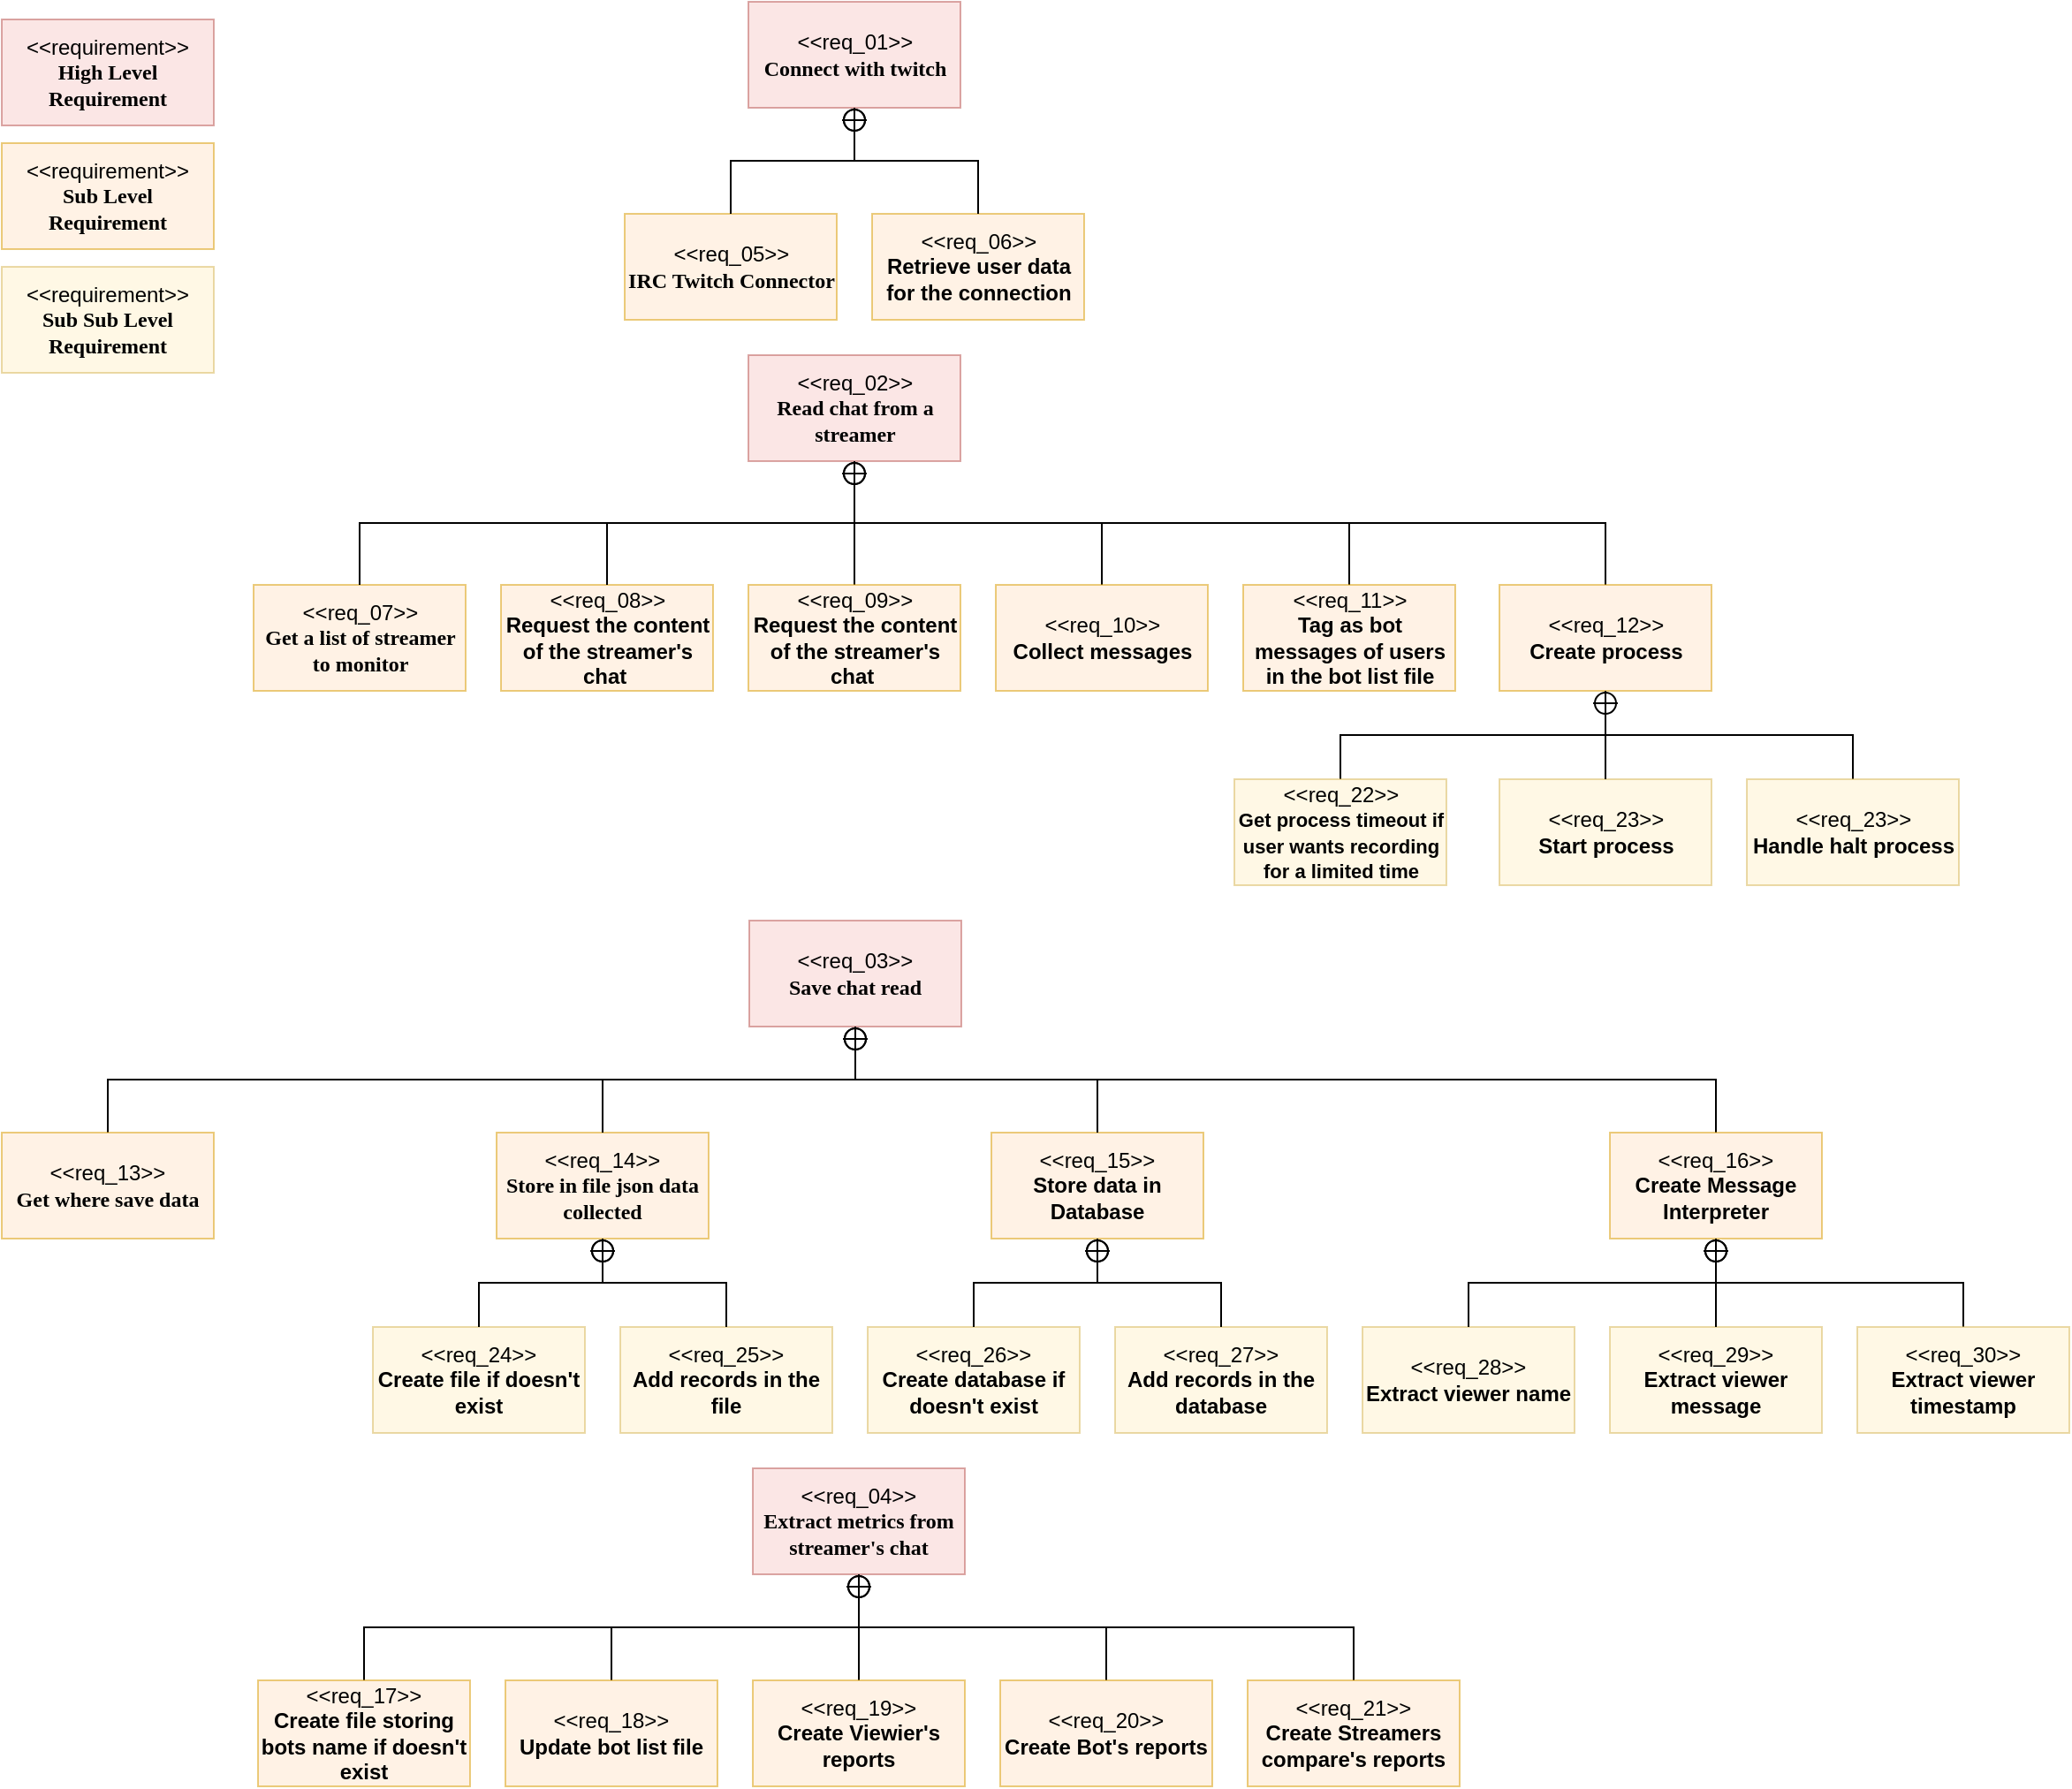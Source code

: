 <mxfile version="19.0.3" type="device"><diagram id="wFE0QG_FPsp0jaGvCLVb" name="Requirements"><mxGraphModel dx="1574" dy="1236" grid="1" gridSize="10" guides="1" tooltips="1" connect="1" arrows="1" fold="1" page="1" pageScale="1" pageWidth="850" pageHeight="1100" math="0" shadow="0"><root><mxCell id="0"/><mxCell id="1" parent="0"/><mxCell id="d947_kr-3ymIwq5J5AtG-13" value="&amp;lt;&amp;lt;req_01&amp;gt;&amp;gt;&lt;br&gt;&lt;span style=&quot;font-family: &amp;quot;Permanent Marker&amp;quot;; font-weight: 700;&quot;&gt;Connect with twitch&lt;/span&gt;" style="shape=rect;html=1;whiteSpace=wrap;align=center;opacity=50;fillColor=#f8cecc;strokeColor=#b85450;" vertex="1" parent="1"><mxGeometry x="422.5" width="120" height="60" as="geometry"/></mxCell><mxCell id="d947_kr-3ymIwq5J5AtG-14" value="&amp;lt;&amp;lt;req_05&amp;gt;&amp;gt;&lt;br&gt;&lt;span style=&quot;font-family: &amp;quot;Permanent Marker&amp;quot;; font-weight: 700;&quot;&gt;IRC Twitch Connector&lt;/span&gt;" style="shape=rect;html=1;whiteSpace=wrap;align=center;opacity=50;fillColor=#ffe6cc;strokeColor=#d79b00;" vertex="1" parent="1"><mxGeometry x="352.5" y="120" width="120" height="60" as="geometry"/></mxCell><mxCell id="d947_kr-3ymIwq5J5AtG-15" value="&amp;lt;&amp;lt;req_06&amp;gt;&amp;gt;&lt;br&gt;&lt;b&gt;Retrieve user data for the connection&lt;/b&gt;" style="shape=rect;html=1;whiteSpace=wrap;align=center;opacity=50;fillColor=#ffe6cc;strokeColor=#d79b00;" vertex="1" parent="1"><mxGeometry x="492.5" y="120" width="120" height="60" as="geometry"/></mxCell><mxCell id="d947_kr-3ymIwq5J5AtG-16" value="" style="rounded=0;html=1;labelBackgroundColor=none;endArrow=none;edgeStyle=elbowEdgeStyle;elbow=vertical;startArrow=sysMLPackCont;startSize=12;" edge="1" source="d947_kr-3ymIwq5J5AtG-13" target="d947_kr-3ymIwq5J5AtG-14" parent="1"><mxGeometry relative="1" as="geometry"/></mxCell><mxCell id="d947_kr-3ymIwq5J5AtG-17" value="" style="rounded=0;html=1;labelBackgroundColor=none;endArrow=none;edgeStyle=elbowEdgeStyle;elbow=vertical;startArrow=sysMLPackCont;startSize=12;" edge="1" source="d947_kr-3ymIwq5J5AtG-13" target="d947_kr-3ymIwq5J5AtG-15" parent="1"><mxGeometry relative="1" as="geometry"/></mxCell><mxCell id="d947_kr-3ymIwq5J5AtG-18" value="&amp;lt;&amp;lt;req_02&amp;gt;&amp;gt;&lt;br&gt;&lt;span style=&quot;font-family: &amp;quot;Permanent Marker&amp;quot;; font-weight: 700;&quot;&gt;Read chat from a streamer&lt;/span&gt;" style="shape=rect;html=1;whiteSpace=wrap;align=center;opacity=50;fillColor=#f8cecc;strokeColor=#b85450;" vertex="1" parent="1"><mxGeometry x="422.5" y="200" width="120" height="60" as="geometry"/></mxCell><mxCell id="d947_kr-3ymIwq5J5AtG-19" value="&amp;lt;&amp;lt;req_07&amp;gt;&amp;gt;&lt;br&gt;&lt;span style=&quot;font-family: &amp;quot;Permanent Marker&amp;quot;; font-weight: 700;&quot;&gt;Get a list of streamer to monitor&lt;/span&gt;" style="shape=rect;html=1;whiteSpace=wrap;align=center;opacity=50;fillColor=#ffe6cc;strokeColor=#d79b00;" vertex="1" parent="1"><mxGeometry x="142.5" y="330" width="120" height="60" as="geometry"/></mxCell><mxCell id="d947_kr-3ymIwq5J5AtG-20" value="&amp;lt;&amp;lt;req_08&amp;gt;&amp;gt;&lt;br&gt;&lt;b&gt;Request the content of the streamer's chat&amp;nbsp;&lt;/b&gt;" style="shape=rect;html=1;whiteSpace=wrap;align=center;opacity=50;fillColor=#ffe6cc;strokeColor=#d79b00;" vertex="1" parent="1"><mxGeometry x="282.5" y="330" width="120" height="60" as="geometry"/></mxCell><mxCell id="d947_kr-3ymIwq5J5AtG-21" value="" style="rounded=0;html=1;labelBackgroundColor=none;endArrow=none;edgeStyle=elbowEdgeStyle;elbow=vertical;startArrow=sysMLPackCont;startSize=12;" edge="1" parent="1" source="d947_kr-3ymIwq5J5AtG-18" target="d947_kr-3ymIwq5J5AtG-19"><mxGeometry relative="1" as="geometry"/></mxCell><mxCell id="d947_kr-3ymIwq5J5AtG-22" value="" style="rounded=0;html=1;labelBackgroundColor=none;endArrow=none;edgeStyle=elbowEdgeStyle;elbow=vertical;startArrow=sysMLPackCont;startSize=12;" edge="1" parent="1" source="d947_kr-3ymIwq5J5AtG-18" target="d947_kr-3ymIwq5J5AtG-20"><mxGeometry relative="1" as="geometry"/></mxCell><mxCell id="d947_kr-3ymIwq5J5AtG-24" style="edgeStyle=orthogonalEdgeStyle;rounded=0;orthogonalLoop=1;jettySize=auto;html=1;exitX=0.5;exitY=0;exitDx=0;exitDy=0;strokeColor=none;endArrow=none;endFill=0;" edge="1" parent="1" source="d947_kr-3ymIwq5J5AtG-23"><mxGeometry relative="1" as="geometry"><mxPoint x="282.5" y="270" as="targetPoint"/></mxGeometry></mxCell><mxCell id="d947_kr-3ymIwq5J5AtG-25" style="edgeStyle=orthogonalEdgeStyle;rounded=0;orthogonalLoop=1;jettySize=auto;html=1;exitX=0.5;exitY=0;exitDx=0;exitDy=0;entryX=0.5;entryY=1;entryDx=0;entryDy=0;endArrow=none;endFill=0;" edge="1" parent="1" source="d947_kr-3ymIwq5J5AtG-23" target="d947_kr-3ymIwq5J5AtG-18"><mxGeometry relative="1" as="geometry"/></mxCell><mxCell id="d947_kr-3ymIwq5J5AtG-23" value="&amp;lt;&amp;lt;req_09&amp;gt;&amp;gt;&lt;br&gt;&lt;b&gt;Request the content of the streamer's chat&amp;nbsp;&lt;/b&gt;" style="shape=rect;html=1;whiteSpace=wrap;align=center;opacity=50;fillColor=#ffe6cc;strokeColor=#d79b00;" vertex="1" parent="1"><mxGeometry x="422.5" y="330" width="120" height="60" as="geometry"/></mxCell><mxCell id="d947_kr-3ymIwq5J5AtG-28" style="edgeStyle=orthogonalEdgeStyle;rounded=0;orthogonalLoop=1;jettySize=auto;html=1;exitX=0.5;exitY=0;exitDx=0;exitDy=0;entryX=0.5;entryY=1;entryDx=0;entryDy=0;endArrow=none;endFill=0;" edge="1" parent="1" source="d947_kr-3ymIwq5J5AtG-26" target="d947_kr-3ymIwq5J5AtG-18"><mxGeometry relative="1" as="geometry"/></mxCell><mxCell id="d947_kr-3ymIwq5J5AtG-26" value="&amp;lt;&amp;lt;req_10&amp;gt;&amp;gt;&lt;br&gt;&lt;b&gt;Collect messages&lt;/b&gt;" style="shape=rect;html=1;whiteSpace=wrap;align=center;opacity=50;fillColor=#ffe6cc;strokeColor=#d79b00;" vertex="1" parent="1"><mxGeometry x="562.5" y="330" width="120" height="60" as="geometry"/></mxCell><mxCell id="d947_kr-3ymIwq5J5AtG-29" style="edgeStyle=orthogonalEdgeStyle;rounded=0;orthogonalLoop=1;jettySize=auto;html=1;exitX=0.5;exitY=0;exitDx=0;exitDy=0;endArrow=none;endFill=0;entryX=0.5;entryY=1;entryDx=0;entryDy=0;" edge="1" parent="1" source="d947_kr-3ymIwq5J5AtG-27" target="d947_kr-3ymIwq5J5AtG-18"><mxGeometry relative="1" as="geometry"><mxPoint x="342.5" y="270" as="targetPoint"/></mxGeometry></mxCell><mxCell id="d947_kr-3ymIwq5J5AtG-27" value="&amp;lt;&amp;lt;req_11&amp;gt;&amp;gt;&lt;br&gt;&lt;b&gt;Tag as bot messages of users in the bot list file&lt;/b&gt;" style="shape=rect;html=1;whiteSpace=wrap;align=center;opacity=50;fillColor=#ffe6cc;strokeColor=#d79b00;" vertex="1" parent="1"><mxGeometry x="702.5" y="330" width="120" height="60" as="geometry"/></mxCell><mxCell id="d947_kr-3ymIwq5J5AtG-31" value="&amp;lt;&amp;lt;req_03&amp;gt;&amp;gt;&lt;br&gt;&lt;span style=&quot;font-family: &amp;quot;Permanent Marker&amp;quot;; font-weight: 700;&quot;&gt;Save chat read&lt;br&gt;&lt;/span&gt;" style="shape=rect;html=1;whiteSpace=wrap;align=center;opacity=50;fillColor=#f8cecc;strokeColor=#b85450;" vertex="1" parent="1"><mxGeometry x="423" y="520" width="120" height="60" as="geometry"/></mxCell><mxCell id="d947_kr-3ymIwq5J5AtG-32" value="&amp;lt;&amp;lt;req_14&amp;gt;&amp;gt;&lt;br&gt;&lt;span style=&quot;font-family: &amp;quot;Permanent Marker&amp;quot;; font-weight: 700;&quot;&gt;Store in file json data collected&lt;/span&gt;" style="shape=rect;html=1;whiteSpace=wrap;align=center;opacity=50;fillColor=#ffe6cc;strokeColor=#d79b00;" vertex="1" parent="1"><mxGeometry x="280" y="640" width="120" height="60" as="geometry"/></mxCell><mxCell id="d947_kr-3ymIwq5J5AtG-33" value="&amp;lt;&amp;lt;req_15&amp;gt;&amp;gt;&lt;br&gt;&lt;b&gt;Store data in Database&lt;/b&gt;" style="shape=rect;html=1;whiteSpace=wrap;align=center;opacity=50;fillColor=#ffe6cc;strokeColor=#d79b00;" vertex="1" parent="1"><mxGeometry x="560" y="640" width="120" height="60" as="geometry"/></mxCell><mxCell id="d947_kr-3ymIwq5J5AtG-34" value="" style="rounded=0;html=1;labelBackgroundColor=none;endArrow=none;edgeStyle=elbowEdgeStyle;elbow=vertical;startArrow=sysMLPackCont;startSize=12;exitX=0.5;exitY=1;exitDx=0;exitDy=0;" edge="1" parent="1" source="d947_kr-3ymIwq5J5AtG-31" target="d947_kr-3ymIwq5J5AtG-32"><mxGeometry relative="1" as="geometry"><mxPoint x="340" y="580" as="sourcePoint"/></mxGeometry></mxCell><mxCell id="d947_kr-3ymIwq5J5AtG-35" value="" style="rounded=0;html=1;labelBackgroundColor=none;endArrow=none;edgeStyle=elbowEdgeStyle;elbow=vertical;startArrow=sysMLPackCont;startSize=12;" edge="1" parent="1" source="d947_kr-3ymIwq5J5AtG-31" target="d947_kr-3ymIwq5J5AtG-33"><mxGeometry relative="1" as="geometry"><mxPoint x="340" y="580" as="sourcePoint"/></mxGeometry></mxCell><mxCell id="d947_kr-3ymIwq5J5AtG-36" value="&amp;lt;&amp;lt;req_26&amp;gt;&amp;gt;&lt;br&gt;&lt;b&gt;Create database if doesn't exist&lt;/b&gt;" style="shape=rect;html=1;whiteSpace=wrap;align=center;opacity=50;fillColor=#fff2cc;strokeColor=#d6b656;" vertex="1" parent="1"><mxGeometry x="490" y="750" width="120" height="60" as="geometry"/></mxCell><mxCell id="d947_kr-3ymIwq5J5AtG-37" value="&amp;lt;&amp;lt;req_27&amp;gt;&amp;gt;&lt;br&gt;&lt;b&gt;Add records in the database&lt;/b&gt;" style="shape=rect;html=1;whiteSpace=wrap;align=center;opacity=50;fillColor=#fff2cc;strokeColor=#d6b656;" vertex="1" parent="1"><mxGeometry x="630" y="750" width="120" height="60" as="geometry"/></mxCell><mxCell id="d947_kr-3ymIwq5J5AtG-38" value="" style="rounded=0;html=1;labelBackgroundColor=none;endArrow=none;edgeStyle=elbowEdgeStyle;elbow=vertical;startArrow=sysMLPackCont;startSize=12;entryX=0.5;entryY=0;entryDx=0;entryDy=0;" edge="1" parent="1" target="d947_kr-3ymIwq5J5AtG-36"><mxGeometry relative="1" as="geometry"><mxPoint x="620" y="700" as="sourcePoint"/><mxPoint x="550" y="760" as="targetPoint"/></mxGeometry></mxCell><mxCell id="d947_kr-3ymIwq5J5AtG-39" value="" style="rounded=0;html=1;labelBackgroundColor=none;endArrow=none;edgeStyle=elbowEdgeStyle;elbow=vertical;startArrow=sysMLPackCont;startSize=12;entryX=0.5;entryY=0;entryDx=0;entryDy=0;" edge="1" parent="1" target="d947_kr-3ymIwq5J5AtG-37"><mxGeometry relative="1" as="geometry"><mxPoint x="620" y="700" as="sourcePoint"/><mxPoint x="690" y="760" as="targetPoint"/></mxGeometry></mxCell><mxCell id="d947_kr-3ymIwq5J5AtG-40" value="&amp;lt;&amp;lt;req_24&amp;gt;&amp;gt;&lt;br&gt;&lt;b&gt;Create file if doesn't exist&lt;/b&gt;" style="shape=rect;html=1;whiteSpace=wrap;align=center;opacity=50;fillColor=#fff2cc;strokeColor=#d6b656;" vertex="1" parent="1"><mxGeometry x="210" y="750" width="120" height="60" as="geometry"/></mxCell><mxCell id="d947_kr-3ymIwq5J5AtG-41" value="&amp;lt;&amp;lt;req_25&amp;gt;&amp;gt;&lt;br&gt;&lt;b&gt;Add records in the file&lt;/b&gt;" style="shape=rect;html=1;whiteSpace=wrap;align=center;opacity=50;fillColor=#fff2cc;strokeColor=#d6b656;" vertex="1" parent="1"><mxGeometry x="350" y="750" width="120" height="60" as="geometry"/></mxCell><mxCell id="d947_kr-3ymIwq5J5AtG-42" value="" style="rounded=0;html=1;labelBackgroundColor=none;endArrow=none;edgeStyle=elbowEdgeStyle;elbow=vertical;startArrow=sysMLPackCont;startSize=12;entryX=0.5;entryY=0;entryDx=0;entryDy=0;" edge="1" parent="1"><mxGeometry relative="1" as="geometry"><mxPoint x="340" y="700" as="sourcePoint"/><mxPoint x="270" y="750" as="targetPoint"/></mxGeometry></mxCell><mxCell id="d947_kr-3ymIwq5J5AtG-43" value="" style="rounded=0;html=1;labelBackgroundColor=none;endArrow=none;edgeStyle=elbowEdgeStyle;elbow=vertical;startArrow=sysMLPackCont;startSize=12;entryX=0.5;entryY=0;entryDx=0;entryDy=0;" edge="1" parent="1"><mxGeometry relative="1" as="geometry"><mxPoint x="340" y="700" as="sourcePoint"/><mxPoint x="410" y="750" as="targetPoint"/></mxGeometry></mxCell><mxCell id="d947_kr-3ymIwq5J5AtG-48" value="&amp;lt;&amp;lt;req_04&amp;gt;&amp;gt;&lt;br&gt;&lt;span style=&quot;font-family: &amp;quot;Permanent Marker&amp;quot;; font-weight: 700;&quot;&gt;Extract metrics from streamer's chat&lt;/span&gt;" style="shape=rect;html=1;whiteSpace=wrap;align=center;opacity=50;fillColor=#f8cecc;strokeColor=#b85450;" vertex="1" parent="1"><mxGeometry x="425" y="830" width="120" height="60" as="geometry"/></mxCell><mxCell id="d947_kr-3ymIwq5J5AtG-49" value="" style="rounded=0;html=1;labelBackgroundColor=none;endArrow=none;edgeStyle=elbowEdgeStyle;elbow=vertical;startArrow=sysMLPackCont;startSize=12;exitX=0.5;exitY=1;exitDx=0;exitDy=0;" edge="1" parent="1" source="d947_kr-3ymIwq5J5AtG-48" target="d947_kr-3ymIwq5J5AtG-51"><mxGeometry relative="1" as="geometry"><mxPoint x="275" y="890" as="sourcePoint"/><mxPoint x="135" y="950" as="targetPoint"/></mxGeometry></mxCell><mxCell id="d947_kr-3ymIwq5J5AtG-50" value="" style="rounded=0;html=1;labelBackgroundColor=none;endArrow=none;edgeStyle=elbowEdgeStyle;elbow=vertical;startArrow=sysMLPackCont;startSize=12;entryX=0.5;entryY=0;entryDx=0;entryDy=0;exitX=0.5;exitY=1;exitDx=0;exitDy=0;" edge="1" parent="1" source="d947_kr-3ymIwq5J5AtG-48" target="d947_kr-3ymIwq5J5AtG-52"><mxGeometry relative="1" as="geometry"><mxPoint x="345" y="890" as="sourcePoint"/><mxPoint x="415" y="950" as="targetPoint"/></mxGeometry></mxCell><mxCell id="d947_kr-3ymIwq5J5AtG-51" value="&amp;lt;&amp;lt;req_17&amp;gt;&amp;gt;&lt;br&gt;&lt;b&gt;Create file storing bots name if doesn't exist&lt;/b&gt;" style="shape=rect;html=1;whiteSpace=wrap;align=center;opacity=50;fillColor=#ffe6cc;strokeColor=#d79b00;" vertex="1" parent="1"><mxGeometry x="145" y="950" width="120" height="60" as="geometry"/></mxCell><mxCell id="d947_kr-3ymIwq5J5AtG-52" value="&amp;lt;&amp;lt;req_18&amp;gt;&amp;gt;&lt;br&gt;&lt;b&gt;Update bot list file&lt;/b&gt;" style="shape=rect;html=1;whiteSpace=wrap;align=center;opacity=50;fillColor=#ffe6cc;strokeColor=#d79b00;" vertex="1" parent="1"><mxGeometry x="285" y="950" width="120" height="60" as="geometry"/></mxCell><mxCell id="d947_kr-3ymIwq5J5AtG-54" style="edgeStyle=elbowEdgeStyle;rounded=0;orthogonalLoop=1;jettySize=auto;html=1;exitX=0.5;exitY=0;exitDx=0;exitDy=0;entryX=0.5;entryY=1;entryDx=0;entryDy=0;endArrow=none;endFill=0;elbow=vertical;" edge="1" parent="1" source="d947_kr-3ymIwq5J5AtG-53" target="d947_kr-3ymIwq5J5AtG-48"><mxGeometry relative="1" as="geometry"/></mxCell><mxCell id="d947_kr-3ymIwq5J5AtG-53" value="&amp;lt;&amp;lt;req_19&amp;gt;&amp;gt;&lt;br&gt;&lt;b&gt;Create Viewier's reports&lt;/b&gt;" style="shape=rect;html=1;whiteSpace=wrap;align=center;opacity=50;fillColor=#ffe6cc;strokeColor=#d79b00;" vertex="1" parent="1"><mxGeometry x="425" y="950" width="120" height="60" as="geometry"/></mxCell><mxCell id="d947_kr-3ymIwq5J5AtG-58" style="edgeStyle=elbowEdgeStyle;rounded=0;orthogonalLoop=1;jettySize=auto;elbow=vertical;html=1;exitX=0.5;exitY=0;exitDx=0;exitDy=0;entryX=0.5;entryY=1;entryDx=0;entryDy=0;endArrow=none;endFill=0;" edge="1" parent="1" source="d947_kr-3ymIwq5J5AtG-56" target="d947_kr-3ymIwq5J5AtG-48"><mxGeometry relative="1" as="geometry"/></mxCell><mxCell id="d947_kr-3ymIwq5J5AtG-56" value="&amp;lt;&amp;lt;req_20&amp;gt;&amp;gt;&lt;br&gt;&lt;b&gt;Create Bot's reports&lt;/b&gt;" style="shape=rect;html=1;whiteSpace=wrap;align=center;opacity=50;fillColor=#ffe6cc;strokeColor=#d79b00;" vertex="1" parent="1"><mxGeometry x="565" y="950" width="120" height="60" as="geometry"/></mxCell><mxCell id="d947_kr-3ymIwq5J5AtG-59" style="edgeStyle=elbowEdgeStyle;rounded=0;orthogonalLoop=1;jettySize=auto;elbow=vertical;html=1;exitX=0.5;exitY=0;exitDx=0;exitDy=0;entryX=0.5;entryY=1;entryDx=0;entryDy=0;endArrow=none;endFill=0;" edge="1" parent="1" source="d947_kr-3ymIwq5J5AtG-57" target="d947_kr-3ymIwq5J5AtG-48"><mxGeometry relative="1" as="geometry"/></mxCell><mxCell id="d947_kr-3ymIwq5J5AtG-57" value="&amp;lt;&amp;lt;req_21&amp;gt;&amp;gt;&lt;br&gt;&lt;b&gt;Create Streamers compare's reports&lt;/b&gt;" style="shape=rect;html=1;whiteSpace=wrap;align=center;opacity=50;fillColor=#ffe6cc;strokeColor=#d79b00;" vertex="1" parent="1"><mxGeometry x="705" y="950" width="120" height="60" as="geometry"/></mxCell><mxCell id="d947_kr-3ymIwq5J5AtG-60" value="&amp;lt;&amp;lt;requirement&amp;gt;&amp;gt;&lt;br&gt;&lt;span style=&quot;font-family: &amp;quot;Permanent Marker&amp;quot;; font-weight: 700;&quot;&gt;High Level Requirement&lt;/span&gt;" style="shape=rect;html=1;whiteSpace=wrap;align=center;opacity=50;fillColor=#f8cecc;strokeColor=#b85450;" vertex="1" parent="1"><mxGeometry y="10" width="120" height="60" as="geometry"/></mxCell><mxCell id="d947_kr-3ymIwq5J5AtG-61" value="&amp;lt;&amp;lt;requirement&amp;gt;&amp;gt;&lt;br&gt;&lt;span style=&quot;font-family: &amp;quot;Permanent Marker&amp;quot;; font-weight: 700;&quot;&gt;Sub Level Requirement&lt;/span&gt;" style="shape=rect;html=1;whiteSpace=wrap;align=center;opacity=50;fillColor=#ffe6cc;strokeColor=#d79b00;" vertex="1" parent="1"><mxGeometry y="80" width="120" height="60" as="geometry"/></mxCell><mxCell id="d947_kr-3ymIwq5J5AtG-62" value="&amp;lt;&amp;lt;requirement&amp;gt;&amp;gt;&lt;br&gt;&lt;span style=&quot;font-family: &amp;quot;Permanent Marker&amp;quot;; font-weight: 700;&quot;&gt;Sub Sub Level Requirement&lt;/span&gt;" style="shape=rect;html=1;whiteSpace=wrap;align=center;opacity=50;fillColor=#fff2cc;strokeColor=#d6b656;" vertex="1" parent="1"><mxGeometry y="150" width="120" height="60" as="geometry"/></mxCell><mxCell id="d947_kr-3ymIwq5J5AtG-64" style="edgeStyle=elbowEdgeStyle;rounded=0;orthogonalLoop=1;jettySize=auto;elbow=vertical;html=1;exitX=0.5;exitY=0;exitDx=0;exitDy=0;entryX=0.5;entryY=1;entryDx=0;entryDy=0;endArrow=none;endFill=0;" edge="1" parent="1" source="d947_kr-3ymIwq5J5AtG-63" target="d947_kr-3ymIwq5J5AtG-31"><mxGeometry relative="1" as="geometry"><mxPoint x="340" y="580" as="targetPoint"/></mxGeometry></mxCell><mxCell id="d947_kr-3ymIwq5J5AtG-63" value="&amp;lt;&amp;lt;req_13&amp;gt;&amp;gt;&lt;br&gt;&lt;span style=&quot;font-family: &amp;quot;Permanent Marker&amp;quot;; font-weight: 700;&quot;&gt;Get where save data&lt;/span&gt;" style="shape=rect;html=1;whiteSpace=wrap;align=center;opacity=50;fillColor=#ffe6cc;strokeColor=#d79b00;" vertex="1" parent="1"><mxGeometry y="640" width="120" height="60" as="geometry"/></mxCell><mxCell id="d947_kr-3ymIwq5J5AtG-68" style="edgeStyle=elbowEdgeStyle;rounded=0;orthogonalLoop=1;jettySize=auto;elbow=vertical;html=1;exitX=0.5;exitY=0;exitDx=0;exitDy=0;entryX=0.5;entryY=1;entryDx=0;entryDy=0;endArrow=none;endFill=0;" edge="1" parent="1" source="d947_kr-3ymIwq5J5AtG-67" target="d947_kr-3ymIwq5J5AtG-31"><mxGeometry relative="1" as="geometry"><mxPoint x="340" y="580" as="targetPoint"/></mxGeometry></mxCell><mxCell id="d947_kr-3ymIwq5J5AtG-83" value="" style="edgeStyle=elbowEdgeStyle;rounded=0;orthogonalLoop=1;jettySize=auto;elbow=vertical;html=1;fontSize=11;endArrow=none;endFill=0;" edge="1" parent="1" source="d947_kr-3ymIwq5J5AtG-67" target="d947_kr-3ymIwq5J5AtG-70"><mxGeometry relative="1" as="geometry"/></mxCell><mxCell id="d947_kr-3ymIwq5J5AtG-67" value="&amp;lt;&amp;lt;req_16&amp;gt;&amp;gt;&lt;br&gt;&lt;b&gt;Create Message Interpreter&lt;/b&gt;" style="shape=rect;html=1;whiteSpace=wrap;align=center;opacity=50;fillColor=#ffe6cc;strokeColor=#d79b00;" vertex="1" parent="1"><mxGeometry x="910" y="640" width="120" height="60" as="geometry"/></mxCell><mxCell id="d947_kr-3ymIwq5J5AtG-69" value="&amp;lt;&amp;lt;req_28&amp;gt;&amp;gt;&lt;br&gt;&lt;b&gt;Extract viewer name&lt;/b&gt;" style="shape=rect;html=1;whiteSpace=wrap;align=center;opacity=50;fillColor=#fff2cc;strokeColor=#d6b656;" vertex="1" parent="1"><mxGeometry x="770" y="750" width="120" height="60" as="geometry"/></mxCell><mxCell id="d947_kr-3ymIwq5J5AtG-70" value="&amp;lt;&amp;lt;req_29&amp;gt;&amp;gt;&lt;br&gt;&lt;b&gt;Extract viewer message&lt;/b&gt;" style="shape=rect;html=1;whiteSpace=wrap;align=center;opacity=50;fillColor=#fff2cc;strokeColor=#d6b656;" vertex="1" parent="1"><mxGeometry x="910" y="750" width="120" height="60" as="geometry"/></mxCell><mxCell id="d947_kr-3ymIwq5J5AtG-71" value="" style="rounded=0;html=1;labelBackgroundColor=none;endArrow=none;edgeStyle=elbowEdgeStyle;elbow=vertical;startArrow=sysMLPackCont;startSize=12;entryX=0.5;entryY=0;entryDx=0;entryDy=0;exitX=0.5;exitY=1;exitDx=0;exitDy=0;" edge="1" parent="1" target="d947_kr-3ymIwq5J5AtG-69" source="d947_kr-3ymIwq5J5AtG-67"><mxGeometry relative="1" as="geometry"><mxPoint x="900" y="700" as="sourcePoint"/><mxPoint x="830" y="760" as="targetPoint"/></mxGeometry></mxCell><mxCell id="d947_kr-3ymIwq5J5AtG-72" value="" style="rounded=0;html=1;labelBackgroundColor=none;endArrow=none;edgeStyle=elbowEdgeStyle;elbow=vertical;startArrow=sysMLPackCont;startSize=12;entryX=0.5;entryY=0;entryDx=0;entryDy=0;" edge="1" parent="1" target="d947_kr-3ymIwq5J5AtG-70" source="d947_kr-3ymIwq5J5AtG-67"><mxGeometry relative="1" as="geometry"><mxPoint x="900" y="700" as="sourcePoint"/><mxPoint x="970" y="760" as="targetPoint"/></mxGeometry></mxCell><mxCell id="d947_kr-3ymIwq5J5AtG-74" style="edgeStyle=elbowEdgeStyle;rounded=0;orthogonalLoop=1;jettySize=auto;elbow=vertical;html=1;exitX=0.5;exitY=0;exitDx=0;exitDy=0;entryX=0.5;entryY=1;entryDx=0;entryDy=0;endArrow=none;endFill=0;" edge="1" parent="1" source="d947_kr-3ymIwq5J5AtG-73" target="d947_kr-3ymIwq5J5AtG-67"><mxGeometry relative="1" as="geometry"/></mxCell><mxCell id="d947_kr-3ymIwq5J5AtG-73" value="&amp;lt;&amp;lt;req_30&amp;gt;&amp;gt;&lt;br&gt;&lt;b&gt;Extract viewer timestamp&lt;/b&gt;" style="shape=rect;html=1;whiteSpace=wrap;align=center;opacity=50;fillColor=#fff2cc;strokeColor=#d6b656;" vertex="1" parent="1"><mxGeometry x="1050" y="750" width="120" height="60" as="geometry"/></mxCell><mxCell id="d947_kr-3ymIwq5J5AtG-77" style="edgeStyle=elbowEdgeStyle;rounded=0;orthogonalLoop=1;jettySize=auto;elbow=vertical;html=1;exitX=0.5;exitY=0;exitDx=0;exitDy=0;entryX=0.5;entryY=1;entryDx=0;entryDy=0;endArrow=none;endFill=0;" edge="1" parent="1" source="d947_kr-3ymIwq5J5AtG-76" target="d947_kr-3ymIwq5J5AtG-18"><mxGeometry relative="1" as="geometry"/></mxCell><mxCell id="d947_kr-3ymIwq5J5AtG-76" value="&amp;lt;&amp;lt;req_12&amp;gt;&amp;gt;&lt;br&gt;&lt;b&gt;Create process&lt;/b&gt;" style="shape=rect;html=1;whiteSpace=wrap;align=center;opacity=50;fillColor=#ffe6cc;strokeColor=#d79b00;" vertex="1" parent="1"><mxGeometry x="847.5" y="330" width="120" height="60" as="geometry"/></mxCell><mxCell id="d947_kr-3ymIwq5J5AtG-82" style="edgeStyle=elbowEdgeStyle;rounded=0;orthogonalLoop=1;jettySize=auto;elbow=vertical;html=1;exitX=0.5;exitY=0;exitDx=0;exitDy=0;entryX=0.5;entryY=1;entryDx=0;entryDy=0;fontSize=11;endArrow=none;endFill=0;" edge="1" parent="1" source="d947_kr-3ymIwq5J5AtG-79" target="d947_kr-3ymIwq5J5AtG-76"><mxGeometry relative="1" as="geometry"/></mxCell><mxCell id="d947_kr-3ymIwq5J5AtG-79" value="&amp;lt;&amp;lt;req_22&amp;gt;&amp;gt;&lt;br&gt;&lt;b&gt;&lt;font style=&quot;font-size: 11px;&quot;&gt;Get process timeout if user wants recording for a limited time&lt;/font&gt;&lt;/b&gt;" style="shape=rect;html=1;whiteSpace=wrap;align=center;opacity=50;fillColor=#fff2cc;strokeColor=#d6b656;" vertex="1" parent="1"><mxGeometry x="697.5" y="440" width="120" height="60" as="geometry"/></mxCell><mxCell id="d947_kr-3ymIwq5J5AtG-80" value="&amp;lt;&amp;lt;req_23&amp;gt;&amp;gt;&lt;br&gt;&lt;b&gt;Start process&lt;/b&gt;" style="shape=rect;html=1;whiteSpace=wrap;align=center;opacity=50;fillColor=#fff2cc;strokeColor=#d6b656;" vertex="1" parent="1"><mxGeometry x="847.5" y="440" width="120" height="60" as="geometry"/></mxCell><mxCell id="d947_kr-3ymIwq5J5AtG-85" style="edgeStyle=elbowEdgeStyle;rounded=0;orthogonalLoop=1;jettySize=auto;elbow=vertical;html=1;exitX=0.5;exitY=0;exitDx=0;exitDy=0;fontSize=11;endArrow=none;endFill=0;" edge="1" parent="1" source="d947_kr-3ymIwq5J5AtG-81"><mxGeometry relative="1" as="geometry"><mxPoint x="907.5" y="390" as="targetPoint"/></mxGeometry></mxCell><mxCell id="d947_kr-3ymIwq5J5AtG-81" value="&amp;lt;&amp;lt;req_23&amp;gt;&amp;gt;&lt;br&gt;&lt;b&gt;Handle halt process&lt;/b&gt;" style="shape=rect;html=1;whiteSpace=wrap;align=center;opacity=50;fillColor=#fff2cc;strokeColor=#d6b656;" vertex="1" parent="1"><mxGeometry x="987.5" y="440" width="120" height="60" as="geometry"/></mxCell><mxCell id="d947_kr-3ymIwq5J5AtG-84" value="" style="rounded=0;html=1;labelBackgroundColor=none;endArrow=none;edgeStyle=elbowEdgeStyle;elbow=vertical;startArrow=sysMLPackCont;startSize=12;entryX=0.5;entryY=0;entryDx=0;entryDy=0;" edge="1" parent="1" source="d947_kr-3ymIwq5J5AtG-76" target="d947_kr-3ymIwq5J5AtG-80"><mxGeometry relative="1" as="geometry"><mxPoint x="897.5" y="515" as="sourcePoint"/><mxPoint x="757.5" y="565" as="targetPoint"/></mxGeometry></mxCell></root></mxGraphModel></diagram></mxfile>